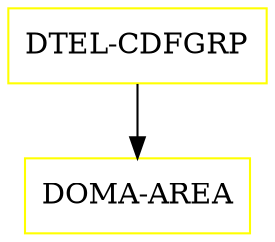 digraph G {
  "DTEL-CDFGRP" [shape=box,color=yellow];
  "DOMA-AREA" [shape=box,color=yellow,URL="./DOMA_AREA.html"];
  "DTEL-CDFGRP" -> "DOMA-AREA";
}

